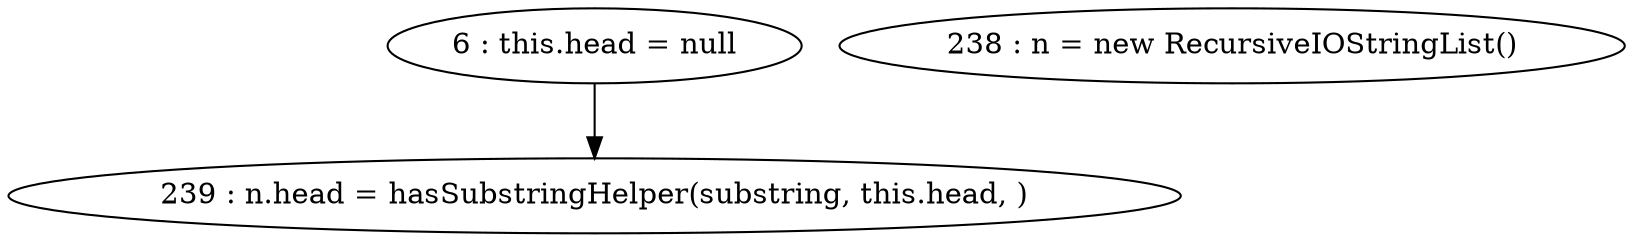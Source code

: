digraph G {
"6 : this.head = null"
"6 : this.head = null" -> "239 : n.head = hasSubstringHelper(substring, this.head, )"
"238 : n = new RecursiveIOStringList()"
"239 : n.head = hasSubstringHelper(substring, this.head, )"
}
